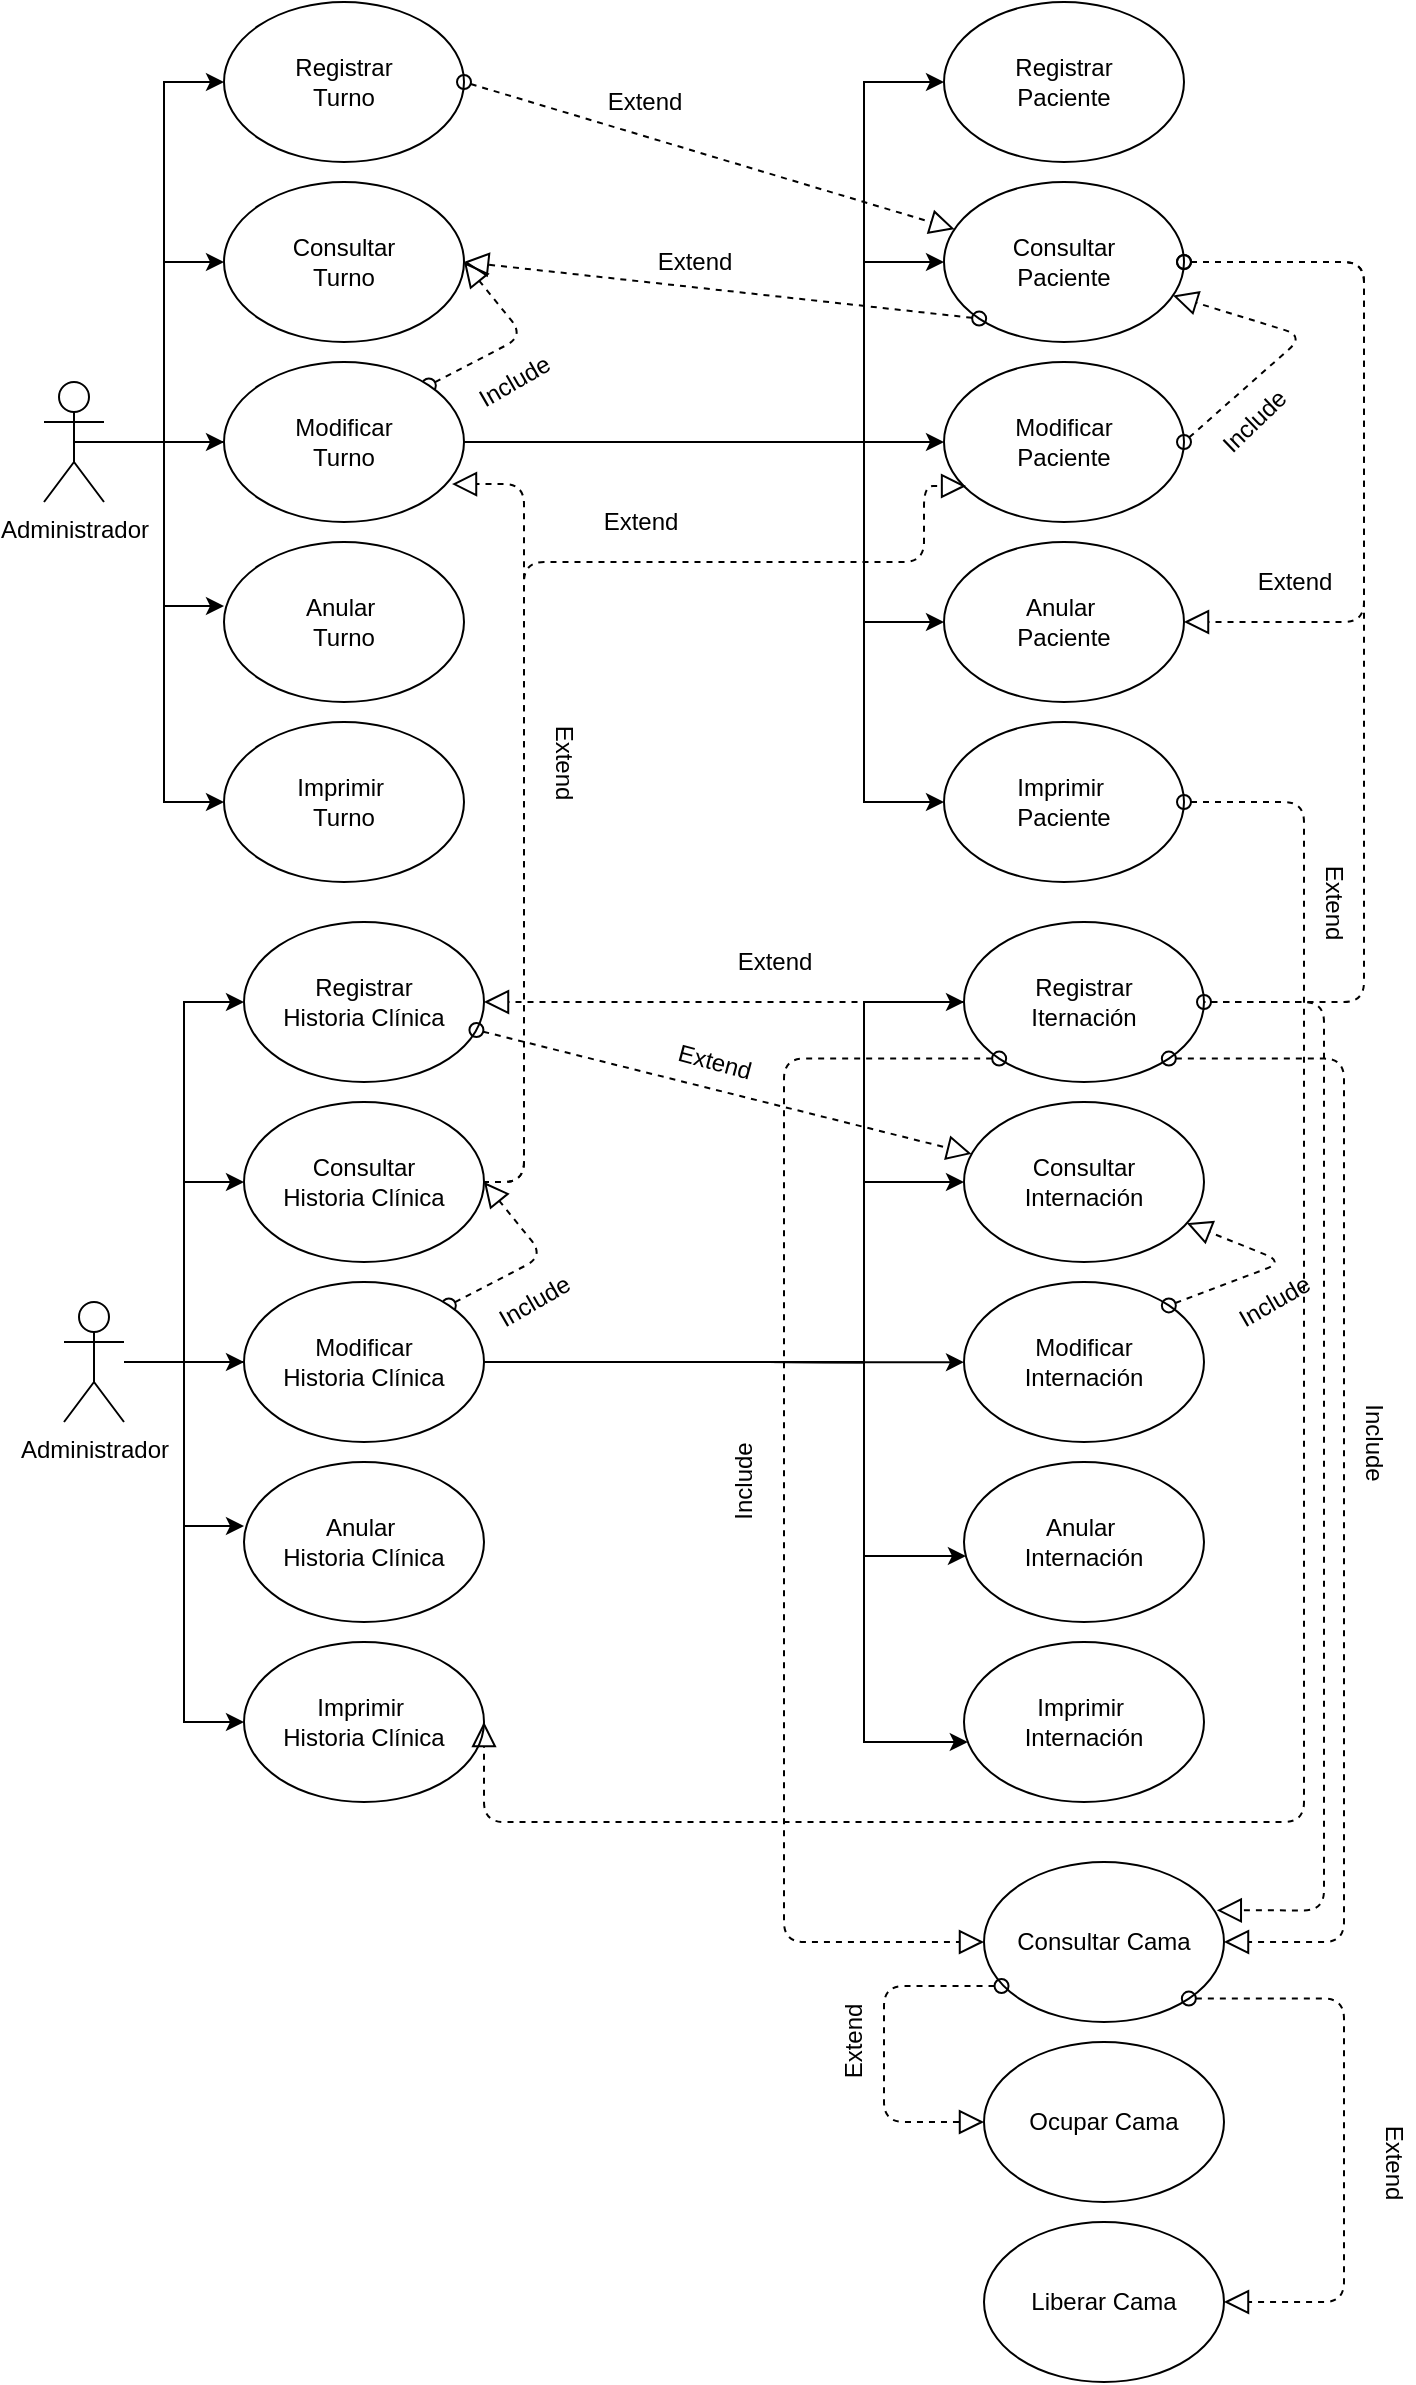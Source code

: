 <mxfile version="13.7.2" type="device"><diagram id="CleqsBuxqxsPWWI6JwK8" name="Page-1"><mxGraphModel dx="1877" dy="1968" grid="1" gridSize="10" guides="1" tooltips="1" connect="1" arrows="1" fold="1" page="1" pageScale="1" pageWidth="827" pageHeight="1169" math="0" shadow="0"><root><mxCell id="0"/><mxCell id="1" parent="0"/><mxCell id="gRuEz6iCI8__n__WWxck-1" value="Registrar&lt;br&gt;Turno" style="ellipse;whiteSpace=wrap;html=1;" parent="1" vertex="1"><mxGeometry x="180" y="-1160" width="120" height="80" as="geometry"/></mxCell><mxCell id="gRuEz6iCI8__n__WWxck-2" value="Consultar &lt;br&gt;Turno" style="ellipse;whiteSpace=wrap;html=1;" parent="1" vertex="1"><mxGeometry x="180" y="-1070" width="120" height="80" as="geometry"/></mxCell><mxCell id="gRuEz6iCI8__n__WWxck-3" value="Imprimir&amp;nbsp;&lt;br&gt;Turno" style="ellipse;whiteSpace=wrap;html=1;" parent="1" vertex="1"><mxGeometry x="180" y="-800" width="120" height="80" as="geometry"/></mxCell><mxCell id="gRuEz6iCI8__n__WWxck-5" value="Anular&amp;nbsp;&lt;br&gt;Turno" style="ellipse;whiteSpace=wrap;html=1;" parent="1" vertex="1"><mxGeometry x="180" y="-890" width="120" height="80" as="geometry"/></mxCell><mxCell id="gRuEz6iCI8__n__WWxck-6" value="Registrar&lt;br&gt;Paciente" style="ellipse;whiteSpace=wrap;html=1;" parent="1" vertex="1"><mxGeometry x="540" y="-1160" width="120" height="80" as="geometry"/></mxCell><mxCell id="gRuEz6iCI8__n__WWxck-7" value="Consultar &lt;br&gt;Paciente" style="ellipse;whiteSpace=wrap;html=1;" parent="1" vertex="1"><mxGeometry x="540" y="-1070" width="120" height="80" as="geometry"/></mxCell><mxCell id="gRuEz6iCI8__n__WWxck-8" value="Imprimir&amp;nbsp;&lt;br&gt;Paciente" style="ellipse;whiteSpace=wrap;html=1;" parent="1" vertex="1"><mxGeometry x="540" y="-800" width="120" height="80" as="geometry"/></mxCell><mxCell id="gRuEz6iCI8__n__WWxck-9" value="Modificar&lt;br&gt;Paciente" style="ellipse;whiteSpace=wrap;html=1;" parent="1" vertex="1"><mxGeometry x="540" y="-980" width="120" height="80" as="geometry"/></mxCell><mxCell id="gRuEz6iCI8__n__WWxck-10" value="Anular&amp;nbsp;&lt;br&gt;Paciente" style="ellipse;whiteSpace=wrap;html=1;" parent="1" vertex="1"><mxGeometry x="540" y="-890" width="120" height="80" as="geometry"/></mxCell><mxCell id="gRuEz6iCI8__n__WWxck-22" value="" style="edgeStyle=orthogonalEdgeStyle;rounded=0;orthogonalLoop=1;jettySize=auto;html=1;" parent="1" source="gRuEz6iCI8__n__WWxck-17" target="gRuEz6iCI8__n__WWxck-4" edge="1"><mxGeometry relative="1" as="geometry"/></mxCell><mxCell id="gRuEz6iCI8__n__WWxck-27" value="" style="edgeStyle=orthogonalEdgeStyle;rounded=0;orthogonalLoop=1;jettySize=auto;html=1;entryX=0;entryY=0.5;entryDx=0;entryDy=0;" parent="1" source="gRuEz6iCI8__n__WWxck-17" target="gRuEz6iCI8__n__WWxck-1" edge="1"><mxGeometry relative="1" as="geometry"><mxPoint x="105" y="-1050" as="targetPoint"/></mxGeometry></mxCell><mxCell id="gRuEz6iCI8__n__WWxck-29" value="" style="edgeStyle=orthogonalEdgeStyle;rounded=0;orthogonalLoop=1;jettySize=auto;html=1;entryX=0;entryY=0.4;entryDx=0;entryDy=0;entryPerimeter=0;" parent="1" source="gRuEz6iCI8__n__WWxck-17" target="gRuEz6iCI8__n__WWxck-5" edge="1"><mxGeometry relative="1" as="geometry"><mxPoint x="105" y="-830" as="targetPoint"/></mxGeometry></mxCell><mxCell id="gRuEz6iCI8__n__WWxck-31" value="" style="edgeStyle=orthogonalEdgeStyle;rounded=0;orthogonalLoop=1;jettySize=auto;html=1;entryX=0;entryY=0.5;entryDx=0;entryDy=0;" parent="1" source="gRuEz6iCI8__n__WWxck-17" target="gRuEz6iCI8__n__WWxck-3" edge="1"><mxGeometry relative="1" as="geometry"><mxPoint x="105" y="-830" as="targetPoint"/></mxGeometry></mxCell><mxCell id="gRuEz6iCI8__n__WWxck-33" value="" style="edgeStyle=orthogonalEdgeStyle;rounded=0;orthogonalLoop=1;jettySize=auto;html=1;entryX=0;entryY=0.5;entryDx=0;entryDy=0;" parent="1" source="gRuEz6iCI8__n__WWxck-17" target="gRuEz6iCI8__n__WWxck-2" edge="1"><mxGeometry relative="1" as="geometry"><mxPoint x="105" y="-1050" as="targetPoint"/></mxGeometry></mxCell><mxCell id="gRuEz6iCI8__n__WWxck-17" value="Administrador" style="shape=umlActor;verticalLabelPosition=bottom;verticalAlign=top;html=1;outlineConnect=0;" parent="1" vertex="1"><mxGeometry x="90" y="-970" width="30" height="60" as="geometry"/></mxCell><mxCell id="gRuEz6iCI8__n__WWxck-44" value="" style="edgeStyle=orthogonalEdgeStyle;rounded=0;orthogonalLoop=1;jettySize=auto;html=1;entryX=0;entryY=0.5;entryDx=0;entryDy=0;exitX=0.5;exitY=0.5;exitDx=0;exitDy=0;exitPerimeter=0;" parent="1" source="gRuEz6iCI8__n__WWxck-17" target="gRuEz6iCI8__n__WWxck-6" edge="1"><mxGeometry relative="1" as="geometry"><mxPoint x="470" y="-940.059" as="sourcePoint"/><mxPoint x="455" y="-1050" as="targetPoint"/><Array as="points"><mxPoint x="500" y="-940"/><mxPoint x="500" y="-1120"/></Array></mxGeometry></mxCell><mxCell id="gRuEz6iCI8__n__WWxck-46" value="" style="edgeStyle=orthogonalEdgeStyle;rounded=0;orthogonalLoop=1;jettySize=auto;html=1;entryX=0;entryY=0.5;entryDx=0;entryDy=0;exitX=0.5;exitY=0.5;exitDx=0;exitDy=0;exitPerimeter=0;" parent="1" source="gRuEz6iCI8__n__WWxck-17" target="gRuEz6iCI8__n__WWxck-7" edge="1"><mxGeometry relative="1" as="geometry"><mxPoint x="470" y="-940.059" as="sourcePoint"/><mxPoint x="455" y="-1050" as="targetPoint"/><Array as="points"><mxPoint x="500" y="-940"/><mxPoint x="500" y="-1030"/></Array></mxGeometry></mxCell><mxCell id="gRuEz6iCI8__n__WWxck-48" value="" style="edgeStyle=orthogonalEdgeStyle;rounded=0;orthogonalLoop=1;jettySize=auto;html=1;exitX=0.5;exitY=0.5;exitDx=0;exitDy=0;exitPerimeter=0;" parent="1" source="gRuEz6iCI8__n__WWxck-17" target="gRuEz6iCI8__n__WWxck-9" edge="1"><mxGeometry relative="1" as="geometry"><mxPoint x="470" y="-940.0" as="sourcePoint"/><mxPoint x="455" y="-1050" as="targetPoint"/></mxGeometry></mxCell><mxCell id="gRuEz6iCI8__n__WWxck-50" value="" style="edgeStyle=orthogonalEdgeStyle;rounded=0;orthogonalLoop=1;jettySize=auto;html=1;entryX=0;entryY=0.5;entryDx=0;entryDy=0;exitX=0.5;exitY=0.5;exitDx=0;exitDy=0;exitPerimeter=0;" parent="1" source="gRuEz6iCI8__n__WWxck-17" target="gRuEz6iCI8__n__WWxck-10" edge="1"><mxGeometry relative="1" as="geometry"><mxPoint x="470" y="-940.059" as="sourcePoint"/><mxPoint x="455" y="-830" as="targetPoint"/><Array as="points"><mxPoint x="500" y="-940"/><mxPoint x="500" y="-850"/></Array></mxGeometry></mxCell><mxCell id="gRuEz6iCI8__n__WWxck-52" value="" style="edgeStyle=orthogonalEdgeStyle;rounded=0;orthogonalLoop=1;jettySize=auto;html=1;entryX=0;entryY=0.5;entryDx=0;entryDy=0;" parent="1" source="gRuEz6iCI8__n__WWxck-17" target="gRuEz6iCI8__n__WWxck-8" edge="1"><mxGeometry relative="1" as="geometry"><mxPoint x="470" y="-940.059" as="sourcePoint"/><mxPoint x="455" y="-830" as="targetPoint"/><Array as="points"><mxPoint x="500" y="-940"/><mxPoint x="500" y="-760"/></Array></mxGeometry></mxCell><mxCell id="gRuEz6iCI8__n__WWxck-53" value="" style="startArrow=oval;startFill=0;startSize=7;endArrow=block;endFill=0;endSize=10;dashed=1;html=1;exitX=1;exitY=0.5;exitDx=0;exitDy=0;" parent="1" source="gRuEz6iCI8__n__WWxck-1" target="gRuEz6iCI8__n__WWxck-7" edge="1"><mxGeometry width="100" relative="1" as="geometry"><mxPoint x="320" y="-1120.5" as="sourcePoint"/><mxPoint x="420" y="-1120.5" as="targetPoint"/></mxGeometry></mxCell><mxCell id="gRuEz6iCI8__n__WWxck-57" value="" style="startArrow=oval;startFill=0;startSize=7;endArrow=block;endFill=0;endSize=10;dashed=1;html=1;exitX=1;exitY=0.5;exitDx=0;exitDy=0;edgeStyle=orthogonalEdgeStyle;entryX=0.95;entryY=0.763;entryDx=0;entryDy=0;entryPerimeter=0;" parent="1" target="gRuEz6iCI8__n__WWxck-4" edge="1"><mxGeometry width="100" relative="1" as="geometry"><mxPoint x="300" y="-570" as="sourcePoint"/><mxPoint x="380" y="-960" as="targetPoint"/><Array as="points"><mxPoint x="330" y="-570"/><mxPoint x="330" y="-919"/></Array></mxGeometry></mxCell><mxCell id="gRuEz6iCI8__n__WWxck-58" value="" style="startArrow=oval;startFill=0;startSize=7;endArrow=block;endFill=0;endSize=10;dashed=1;html=1;edgeStyle=orthogonalEdgeStyle;entryX=0.092;entryY=0.775;entryDx=0;entryDy=0;entryPerimeter=0;" parent="1" target="gRuEz6iCI8__n__WWxck-9" edge="1"><mxGeometry width="100" relative="1" as="geometry"><mxPoint x="300" y="-570" as="sourcePoint"/><mxPoint x="310" y="-930" as="targetPoint"/><Array as="points"><mxPoint x="330" y="-570"/><mxPoint x="330" y="-880"/><mxPoint x="530" y="-880"/><mxPoint x="530" y="-918"/></Array></mxGeometry></mxCell><mxCell id="gRuEz6iCI8__n__WWxck-59" value="" style="startArrow=oval;startFill=0;startSize=7;endArrow=block;endFill=0;endSize=10;dashed=1;html=1;entryX=1;entryY=0.5;entryDx=0;entryDy=0;exitX=0;exitY=1;exitDx=0;exitDy=0;" parent="1" source="gRuEz6iCI8__n__WWxck-7" target="gRuEz6iCI8__n__WWxck-2" edge="1"><mxGeometry width="100" relative="1" as="geometry"><mxPoint x="440" y="-1050" as="sourcePoint"/><mxPoint x="536.285" y="-990.005" as="targetPoint"/></mxGeometry></mxCell><mxCell id="gRuEz6iCI8__n__WWxck-60" value="Extend" style="text;html=1;align=center;verticalAlign=middle;resizable=0;points=[];autosize=1;" parent="1" vertex="1"><mxGeometry x="365" y="-1120" width="50" height="20" as="geometry"/></mxCell><mxCell id="gRuEz6iCI8__n__WWxck-66" value="" style="startArrow=oval;startFill=0;startSize=7;endArrow=block;endFill=0;endSize=10;dashed=1;html=1;exitX=1;exitY=0.5;exitDx=0;exitDy=0;edgeStyle=orthogonalEdgeStyle;entryX=1;entryY=0.5;entryDx=0;entryDy=0;" parent="1" source="gRuEz6iCI8__n__WWxck-7" target="cyQwhTWi1KY-yoSEGDoN-1" edge="1"><mxGeometry width="100" relative="1" as="geometry"><mxPoint x="700.0" y="-560.06" as="sourcePoint"/><mxPoint x="350" y="-630" as="targetPoint"/><Array as="points"><mxPoint x="750" y="-1030"/><mxPoint x="750" y="-660"/><mxPoint x="310" y="-660"/></Array></mxGeometry></mxCell><mxCell id="gRuEz6iCI8__n__WWxck-67" value="" style="startArrow=oval;startFill=0;startSize=7;endArrow=block;endFill=0;endSize=10;dashed=1;html=1;exitX=1;exitY=0.5;exitDx=0;exitDy=0;" parent="1" source="gRuEz6iCI8__n__WWxck-9" target="gRuEz6iCI8__n__WWxck-7" edge="1"><mxGeometry width="100" relative="1" as="geometry"><mxPoint x="800.0" y="-860" as="sourcePoint"/><mxPoint x="1045.225" y="-786.325" as="targetPoint"/><Array as="points"><mxPoint x="720" y="-993"/></Array></mxGeometry></mxCell><mxCell id="gRuEz6iCI8__n__WWxck-68" value="Include" style="text;html=1;align=center;verticalAlign=middle;resizable=0;points=[];autosize=1;rotation=-44;" parent="1" vertex="1"><mxGeometry x="670" y="-960" width="50" height="20" as="geometry"/></mxCell><mxCell id="gRuEz6iCI8__n__WWxck-71" value="Extend" style="text;html=1;align=center;verticalAlign=middle;resizable=0;points=[];autosize=1;" parent="1" vertex="1"><mxGeometry x="390" y="-1040" width="50" height="20" as="geometry"/></mxCell><mxCell id="gRuEz6iCI8__n__WWxck-72" value="Extend" style="text;html=1;align=center;verticalAlign=middle;resizable=0;points=[];autosize=1;rotation=90;" parent="1" vertex="1"><mxGeometry x="325" y="-790" width="50" height="20" as="geometry"/></mxCell><mxCell id="gRuEz6iCI8__n__WWxck-73" value="Extend" style="text;html=1;align=center;verticalAlign=middle;resizable=0;points=[];autosize=1;" parent="1" vertex="1"><mxGeometry x="363" y="-910" width="50" height="20" as="geometry"/></mxCell><mxCell id="gRuEz6iCI8__n__WWxck-74" value="Extend" style="text;html=1;align=center;verticalAlign=middle;resizable=0;points=[];autosize=1;" parent="1" vertex="1"><mxGeometry x="430" y="-690" width="50" height="20" as="geometry"/></mxCell><mxCell id="gRuEz6iCI8__n__WWxck-75" value="" style="startArrow=oval;startFill=0;startSize=7;endArrow=block;endFill=0;endSize=10;dashed=1;html=1;edgeStyle=orthogonalEdgeStyle;entryX=1;entryY=0.5;entryDx=0;entryDy=0;" parent="1" target="gRuEz6iCI8__n__WWxck-10" edge="1"><mxGeometry width="100" relative="1" as="geometry"><mxPoint x="660" y="-1030" as="sourcePoint"/><mxPoint x="301.6" y="-627.6" as="targetPoint"/><Array as="points"><mxPoint x="750" y="-1030"/><mxPoint x="750" y="-850"/></Array></mxGeometry></mxCell><mxCell id="gRuEz6iCI8__n__WWxck-76" value="Extend" style="text;html=1;align=center;verticalAlign=middle;resizable=0;points=[];autosize=1;" parent="1" vertex="1"><mxGeometry x="690" y="-880" width="50" height="20" as="geometry"/></mxCell><mxCell id="gRuEz6iCI8__n__WWxck-77" value="" style="startArrow=oval;startFill=0;startSize=7;endArrow=block;endFill=0;endSize=10;dashed=1;html=1;exitX=1;exitY=0;exitDx=0;exitDy=0;entryX=1;entryY=0.5;entryDx=0;entryDy=0;" parent="1" source="gRuEz6iCI8__n__WWxck-4" target="gRuEz6iCI8__n__WWxck-2" edge="1"><mxGeometry width="100" relative="1" as="geometry"><mxPoint x="353" y="-940.0" as="sourcePoint"/><mxPoint x="347.594" y="-1013.408" as="targetPoint"/><Array as="points"><mxPoint x="330" y="-993"/></Array></mxGeometry></mxCell><mxCell id="gRuEz6iCI8__n__WWxck-78" value="Include" style="text;html=1;align=center;verticalAlign=middle;resizable=0;points=[];autosize=1;rotation=-30;" parent="1" vertex="1"><mxGeometry x="300" y="-980" width="50" height="20" as="geometry"/></mxCell><mxCell id="gRuEz6iCI8__n__WWxck-4" value="Modificar&lt;br&gt;Turno" style="ellipse;whiteSpace=wrap;html=1;" parent="1" vertex="1"><mxGeometry x="180" y="-980" width="120" height="80" as="geometry"/></mxCell><mxCell id="cyQwhTWi1KY-yoSEGDoN-1" value="Registrar&lt;br&gt;Historia Clínica" style="ellipse;whiteSpace=wrap;html=1;" vertex="1" parent="1"><mxGeometry x="190" y="-700" width="120" height="80" as="geometry"/></mxCell><mxCell id="cyQwhTWi1KY-yoSEGDoN-2" value="Consultar &lt;br&gt;Historia Clínica" style="ellipse;whiteSpace=wrap;html=1;" vertex="1" parent="1"><mxGeometry x="190" y="-610" width="120" height="80" as="geometry"/></mxCell><mxCell id="cyQwhTWi1KY-yoSEGDoN-3" value="Imprimir&amp;nbsp;&lt;br&gt;Historia Clínica" style="ellipse;whiteSpace=wrap;html=1;" vertex="1" parent="1"><mxGeometry x="190" y="-340" width="120" height="80" as="geometry"/></mxCell><mxCell id="cyQwhTWi1KY-yoSEGDoN-4" value="Anular&amp;nbsp;&lt;br&gt;Historia Clínica" style="ellipse;whiteSpace=wrap;html=1;" vertex="1" parent="1"><mxGeometry x="190" y="-430" width="120" height="80" as="geometry"/></mxCell><mxCell id="cyQwhTWi1KY-yoSEGDoN-5" value="" style="edgeStyle=orthogonalEdgeStyle;rounded=0;orthogonalLoop=1;jettySize=auto;html=1;" edge="1" source="cyQwhTWi1KY-yoSEGDoN-10" target="cyQwhTWi1KY-yoSEGDoN-12" parent="1"><mxGeometry relative="1" as="geometry"/></mxCell><mxCell id="cyQwhTWi1KY-yoSEGDoN-6" value="" style="edgeStyle=orthogonalEdgeStyle;rounded=0;orthogonalLoop=1;jettySize=auto;html=1;entryX=0;entryY=0.5;entryDx=0;entryDy=0;" edge="1" source="cyQwhTWi1KY-yoSEGDoN-10" target="cyQwhTWi1KY-yoSEGDoN-1" parent="1"><mxGeometry relative="1" as="geometry"><mxPoint x="115" y="-590" as="targetPoint"/></mxGeometry></mxCell><mxCell id="cyQwhTWi1KY-yoSEGDoN-7" value="" style="edgeStyle=orthogonalEdgeStyle;rounded=0;orthogonalLoop=1;jettySize=auto;html=1;entryX=0;entryY=0.4;entryDx=0;entryDy=0;entryPerimeter=0;" edge="1" source="cyQwhTWi1KY-yoSEGDoN-10" target="cyQwhTWi1KY-yoSEGDoN-4" parent="1"><mxGeometry relative="1" as="geometry"><mxPoint x="115" y="-370" as="targetPoint"/></mxGeometry></mxCell><mxCell id="cyQwhTWi1KY-yoSEGDoN-8" value="" style="edgeStyle=orthogonalEdgeStyle;rounded=0;orthogonalLoop=1;jettySize=auto;html=1;entryX=0;entryY=0.5;entryDx=0;entryDy=0;" edge="1" source="cyQwhTWi1KY-yoSEGDoN-10" target="cyQwhTWi1KY-yoSEGDoN-3" parent="1"><mxGeometry relative="1" as="geometry"><mxPoint x="115" y="-370" as="targetPoint"/></mxGeometry></mxCell><mxCell id="cyQwhTWi1KY-yoSEGDoN-9" value="" style="edgeStyle=orthogonalEdgeStyle;rounded=0;orthogonalLoop=1;jettySize=auto;html=1;entryX=0;entryY=0.5;entryDx=0;entryDy=0;" edge="1" source="cyQwhTWi1KY-yoSEGDoN-10" target="cyQwhTWi1KY-yoSEGDoN-2" parent="1"><mxGeometry relative="1" as="geometry"><mxPoint x="115" y="-590" as="targetPoint"/></mxGeometry></mxCell><mxCell id="cyQwhTWi1KY-yoSEGDoN-10" value="Administrador" style="shape=umlActor;verticalLabelPosition=bottom;verticalAlign=top;html=1;outlineConnect=0;" vertex="1" parent="1"><mxGeometry x="100" y="-510" width="30" height="60" as="geometry"/></mxCell><mxCell id="cyQwhTWi1KY-yoSEGDoN-11" value="" style="startArrow=oval;startFill=0;startSize=7;endArrow=block;endFill=0;endSize=10;dashed=1;html=1;exitX=1;exitY=0;exitDx=0;exitDy=0;entryX=1;entryY=0.5;entryDx=0;entryDy=0;" edge="1" source="cyQwhTWi1KY-yoSEGDoN-12" target="cyQwhTWi1KY-yoSEGDoN-2" parent="1"><mxGeometry width="100" relative="1" as="geometry"><mxPoint x="363" y="-480.0" as="sourcePoint"/><mxPoint x="357.594" y="-553.408" as="targetPoint"/><Array as="points"><mxPoint x="340" y="-533"/></Array></mxGeometry></mxCell><mxCell id="cyQwhTWi1KY-yoSEGDoN-13" value="Registrar&lt;br&gt;Iternación" style="ellipse;whiteSpace=wrap;html=1;" vertex="1" parent="1"><mxGeometry x="550" y="-700" width="120" height="80" as="geometry"/></mxCell><mxCell id="cyQwhTWi1KY-yoSEGDoN-14" value="Consultar &lt;br&gt;Internación" style="ellipse;whiteSpace=wrap;html=1;" vertex="1" parent="1"><mxGeometry x="550" y="-610" width="120" height="80" as="geometry"/></mxCell><mxCell id="cyQwhTWi1KY-yoSEGDoN-15" value="Imprimir&amp;nbsp;&lt;br&gt;Internación" style="ellipse;whiteSpace=wrap;html=1;" vertex="1" parent="1"><mxGeometry x="550" y="-340" width="120" height="80" as="geometry"/></mxCell><mxCell id="cyQwhTWi1KY-yoSEGDoN-16" value="Modificar&lt;br&gt;Internación" style="ellipse;whiteSpace=wrap;html=1;" vertex="1" parent="1"><mxGeometry x="550" y="-520" width="120" height="80" as="geometry"/></mxCell><mxCell id="cyQwhTWi1KY-yoSEGDoN-17" value="Anular&amp;nbsp;&lt;br&gt;Internación" style="ellipse;whiteSpace=wrap;html=1;" vertex="1" parent="1"><mxGeometry x="550" y="-430" width="120" height="80" as="geometry"/></mxCell><mxCell id="cyQwhTWi1KY-yoSEGDoN-18" value="Include" style="text;html=1;align=center;verticalAlign=middle;resizable=0;points=[];autosize=1;rotation=-30;" vertex="1" parent="1"><mxGeometry x="310" y="-520" width="50" height="20" as="geometry"/></mxCell><mxCell id="cyQwhTWi1KY-yoSEGDoN-19" value="Include" style="text;html=1;align=center;verticalAlign=middle;resizable=0;points=[];autosize=1;rotation=-30;" vertex="1" parent="1"><mxGeometry x="680" y="-520" width="50" height="20" as="geometry"/></mxCell><mxCell id="cyQwhTWi1KY-yoSEGDoN-20" value="" style="startArrow=oval;startFill=0;startSize=7;endArrow=block;endFill=0;endSize=10;dashed=1;html=1;exitX=1;exitY=0;exitDx=0;exitDy=0;" edge="1" parent="1" source="cyQwhTWi1KY-yoSEGDoN-16" target="cyQwhTWi1KY-yoSEGDoN-14"><mxGeometry width="100" relative="1" as="geometry"><mxPoint x="450" y="-470" as="sourcePoint"/><mxPoint x="320" y="-560" as="targetPoint"/><Array as="points"><mxPoint x="710" y="-530"/></Array></mxGeometry></mxCell><mxCell id="cyQwhTWi1KY-yoSEGDoN-21" value="" style="startArrow=oval;startFill=0;startSize=7;endArrow=block;endFill=0;endSize=10;dashed=1;html=1;" edge="1" parent="1" source="cyQwhTWi1KY-yoSEGDoN-1" target="cyQwhTWi1KY-yoSEGDoN-14"><mxGeometry width="100" relative="1" as="geometry"><mxPoint x="310" y="-670" as="sourcePoint"/><mxPoint x="555.285" y="-596.415" as="targetPoint"/></mxGeometry></mxCell><mxCell id="cyQwhTWi1KY-yoSEGDoN-22" value="Extend" style="text;html=1;align=center;verticalAlign=middle;resizable=0;points=[];autosize=1;rotation=15;" vertex="1" parent="1"><mxGeometry x="400" y="-640" width="50" height="20" as="geometry"/></mxCell><mxCell id="cyQwhTWi1KY-yoSEGDoN-23" value="" style="edgeStyle=orthogonalEdgeStyle;rounded=0;orthogonalLoop=1;jettySize=auto;html=1;" edge="1" parent="1" target="cyQwhTWi1KY-yoSEGDoN-16"><mxGeometry relative="1" as="geometry"><mxPoint x="450" y="-479.941" as="sourcePoint"/><mxPoint x="510" y="-470" as="targetPoint"/><Array as="points"><mxPoint x="480" y="-480"/><mxPoint x="480" y="-480"/></Array></mxGeometry></mxCell><mxCell id="cyQwhTWi1KY-yoSEGDoN-24" value="" style="edgeStyle=orthogonalEdgeStyle;rounded=0;orthogonalLoop=1;jettySize=auto;html=1;entryX=0;entryY=0.5;entryDx=0;entryDy=0;" edge="1" parent="1" target="cyQwhTWi1KY-yoSEGDoN-13"><mxGeometry relative="1" as="geometry"><mxPoint x="510" y="-650" as="targetPoint"/><mxPoint x="450" y="-479.941" as="sourcePoint"/><Array as="points"><mxPoint x="500" y="-480"/><mxPoint x="500" y="-660"/></Array></mxGeometry></mxCell><mxCell id="cyQwhTWi1KY-yoSEGDoN-25" value="" style="edgeStyle=orthogonalEdgeStyle;rounded=0;orthogonalLoop=1;jettySize=auto;html=1;entryX=0.008;entryY=0.588;entryDx=0;entryDy=0;entryPerimeter=0;" edge="1" parent="1" target="cyQwhTWi1KY-yoSEGDoN-17"><mxGeometry relative="1" as="geometry"><mxPoint x="510" y="-388" as="targetPoint"/><mxPoint x="450" y="-479.941" as="sourcePoint"/><Array as="points"><mxPoint x="500" y="-480"/><mxPoint x="500" y="-383"/></Array></mxGeometry></mxCell><mxCell id="cyQwhTWi1KY-yoSEGDoN-26" value="" style="edgeStyle=orthogonalEdgeStyle;rounded=0;orthogonalLoop=1;jettySize=auto;html=1;" edge="1" parent="1" target="cyQwhTWi1KY-yoSEGDoN-15"><mxGeometry relative="1" as="geometry"><mxPoint x="510" y="-290" as="targetPoint"/><mxPoint x="450" y="-479.941" as="sourcePoint"/><Array as="points"><mxPoint x="500" y="-480"/><mxPoint x="500" y="-290"/></Array></mxGeometry></mxCell><mxCell id="cyQwhTWi1KY-yoSEGDoN-27" value="" style="edgeStyle=orthogonalEdgeStyle;rounded=0;orthogonalLoop=1;jettySize=auto;html=1;entryX=0;entryY=0.5;entryDx=0;entryDy=0;" edge="1" source="cyQwhTWi1KY-yoSEGDoN-10" parent="1" target="cyQwhTWi1KY-yoSEGDoN-14"><mxGeometry relative="1" as="geometry"><mxPoint x="510" y="-560" as="targetPoint"/><mxPoint x="450" y="-479.941" as="sourcePoint"/><Array as="points"><mxPoint x="500" y="-480"/><mxPoint x="500" y="-570"/></Array></mxGeometry></mxCell><mxCell id="cyQwhTWi1KY-yoSEGDoN-12" value="Modificar&lt;br&gt;Historia Clínica" style="ellipse;whiteSpace=wrap;html=1;" vertex="1" parent="1"><mxGeometry x="190" y="-520" width="120" height="80" as="geometry"/></mxCell><mxCell id="cyQwhTWi1KY-yoSEGDoN-29" value="" style="startArrow=oval;startFill=0;startSize=7;endArrow=block;endFill=0;endSize=10;dashed=1;html=1;exitX=1;exitY=0.5;exitDx=0;exitDy=0;edgeStyle=orthogonalEdgeStyle;entryX=1;entryY=0.5;entryDx=0;entryDy=0;" edge="1" parent="1" source="gRuEz6iCI8__n__WWxck-8" target="cyQwhTWi1KY-yoSEGDoN-3"><mxGeometry width="100" relative="1" as="geometry"><mxPoint x="670" y="-1020" as="sourcePoint"/><mxPoint x="320" y="-650" as="targetPoint"/><Array as="points"><mxPoint x="720" y="-760"/><mxPoint x="720" y="-250"/><mxPoint x="310" y="-250"/></Array></mxGeometry></mxCell><mxCell id="cyQwhTWi1KY-yoSEGDoN-30" value="Extend" style="text;html=1;align=center;verticalAlign=middle;resizable=0;points=[];autosize=1;rotation=90;" vertex="1" parent="1"><mxGeometry x="710" y="-720" width="50" height="20" as="geometry"/></mxCell><mxCell id="cyQwhTWi1KY-yoSEGDoN-31" value="Consultar Cama" style="ellipse;whiteSpace=wrap;html=1;" vertex="1" parent="1"><mxGeometry x="560" y="-230" width="120" height="80" as="geometry"/></mxCell><mxCell id="cyQwhTWi1KY-yoSEGDoN-32" value="Ocupar Cama" style="ellipse;whiteSpace=wrap;html=1;" vertex="1" parent="1"><mxGeometry x="560" y="-140" width="120" height="80" as="geometry"/></mxCell><mxCell id="cyQwhTWi1KY-yoSEGDoN-33" value="Liberar Cama" style="ellipse;whiteSpace=wrap;html=1;" vertex="1" parent="1"><mxGeometry x="560" y="-50" width="120" height="80" as="geometry"/></mxCell><mxCell id="cyQwhTWi1KY-yoSEGDoN-34" value="" style="startArrow=oval;startFill=0;startSize=7;endArrow=block;endFill=0;endSize=10;dashed=1;html=1;exitX=1;exitY=0.5;exitDx=0;exitDy=0;edgeStyle=orthogonalEdgeStyle;entryX=0.97;entryY=0.302;entryDx=0;entryDy=0;entryPerimeter=0;" edge="1" parent="1" source="cyQwhTWi1KY-yoSEGDoN-13" target="cyQwhTWi1KY-yoSEGDoN-31"><mxGeometry width="100" relative="1" as="geometry"><mxPoint x="670" y="-750" as="sourcePoint"/><mxPoint x="320" y="-290" as="targetPoint"/><Array as="points"><mxPoint x="730" y="-660"/><mxPoint x="730" y="-206"/></Array></mxGeometry></mxCell><mxCell id="cyQwhTWi1KY-yoSEGDoN-35" value="" style="startArrow=oval;startFill=0;startSize=7;endArrow=block;endFill=0;endSize=10;dashed=1;html=1;exitX=1;exitY=1;exitDx=0;exitDy=0;edgeStyle=orthogonalEdgeStyle;entryX=1;entryY=0.5;entryDx=0;entryDy=0;" edge="1" parent="1" source="cyQwhTWi1KY-yoSEGDoN-13" target="cyQwhTWi1KY-yoSEGDoN-31"><mxGeometry width="100" relative="1" as="geometry"><mxPoint x="680" y="-650" as="sourcePoint"/><mxPoint x="686.4" y="-195.84" as="targetPoint"/><Array as="points"><mxPoint x="740" y="-632"/><mxPoint x="740" y="-190"/></Array></mxGeometry></mxCell><mxCell id="cyQwhTWi1KY-yoSEGDoN-36" value="Include" style="text;html=1;align=center;verticalAlign=middle;resizable=0;points=[];autosize=1;rotation=90;" vertex="1" parent="1"><mxGeometry x="730" y="-450" width="50" height="20" as="geometry"/></mxCell><mxCell id="cyQwhTWi1KY-yoSEGDoN-37" value="" style="startArrow=oval;startFill=0;startSize=7;endArrow=block;endFill=0;endSize=10;dashed=1;html=1;exitX=0;exitY=1;exitDx=0;exitDy=0;edgeStyle=orthogonalEdgeStyle;entryX=0;entryY=0.5;entryDx=0;entryDy=0;" edge="1" parent="1" source="cyQwhTWi1KY-yoSEGDoN-13" target="cyQwhTWi1KY-yoSEGDoN-31"><mxGeometry width="100" relative="1" as="geometry"><mxPoint x="329.996" y="-379.996" as="sourcePoint"/><mxPoint x="357.57" y="61.72" as="targetPoint"/><Array as="points"><mxPoint x="460" y="-632"/><mxPoint x="460" y="-190"/></Array></mxGeometry></mxCell><mxCell id="cyQwhTWi1KY-yoSEGDoN-38" value="Include" style="text;html=1;align=center;verticalAlign=middle;resizable=0;points=[];autosize=1;rotation=-90;" vertex="1" parent="1"><mxGeometry x="415" y="-430" width="50" height="20" as="geometry"/></mxCell><mxCell id="cyQwhTWi1KY-yoSEGDoN-39" value="" style="startArrow=oval;startFill=0;startSize=7;endArrow=block;endFill=0;endSize=10;dashed=1;html=1;exitX=0.073;exitY=0.775;exitDx=0;exitDy=0;edgeStyle=orthogonalEdgeStyle;entryX=0;entryY=0.5;entryDx=0;entryDy=0;exitPerimeter=0;" edge="1" parent="1" source="cyQwhTWi1KY-yoSEGDoN-31" target="cyQwhTWi1KY-yoSEGDoN-32"><mxGeometry width="100" relative="1" as="geometry"><mxPoint x="375.004" y="-199.996" as="sourcePoint"/><mxPoint x="367.43" y="241.72" as="targetPoint"/><Array as="points"><mxPoint x="510" y="-168"/><mxPoint x="510" y="-100"/></Array></mxGeometry></mxCell><mxCell id="cyQwhTWi1KY-yoSEGDoN-40" value="" style="startArrow=oval;startFill=0;startSize=7;endArrow=block;endFill=0;endSize=10;dashed=1;html=1;exitX=1;exitY=1;exitDx=0;exitDy=0;edgeStyle=orthogonalEdgeStyle;entryX=1;entryY=0.5;entryDx=0;entryDy=0;" edge="1" parent="1" source="cyQwhTWi1KY-yoSEGDoN-31" target="cyQwhTWi1KY-yoSEGDoN-33"><mxGeometry width="100" relative="1" as="geometry"><mxPoint x="760.0" y="-118.0" as="sourcePoint"/><mxPoint x="751.24" y="-50" as="targetPoint"/><Array as="points"><mxPoint x="740" y="-162"/><mxPoint x="740" y="-10"/></Array></mxGeometry></mxCell><mxCell id="cyQwhTWi1KY-yoSEGDoN-41" value="Extend" style="text;html=1;align=center;verticalAlign=middle;resizable=0;points=[];autosize=1;rotation=90;" vertex="1" parent="1"><mxGeometry x="740" y="-90" width="50" height="20" as="geometry"/></mxCell><mxCell id="cyQwhTWi1KY-yoSEGDoN-42" value="Extend" style="text;html=1;align=center;verticalAlign=middle;resizable=0;points=[];autosize=1;rotation=-90;" vertex="1" parent="1"><mxGeometry x="470" y="-150" width="50" height="20" as="geometry"/></mxCell></root></mxGraphModel></diagram></mxfile>